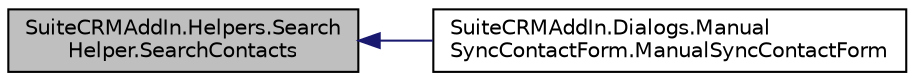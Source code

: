 digraph "SuiteCRMAddIn.Helpers.SearchHelper.SearchContacts"
{
  edge [fontname="Helvetica",fontsize="10",labelfontname="Helvetica",labelfontsize="10"];
  node [fontname="Helvetica",fontsize="10",shape=record];
  rankdir="LR";
  Node12 [label="SuiteCRMAddIn.Helpers.Search\lHelper.SearchContacts",height=0.2,width=0.4,color="black", fillcolor="grey75", style="filled", fontcolor="black"];
  Node12 -> Node13 [dir="back",color="midnightblue",fontsize="10",style="solid",fontname="Helvetica"];
  Node13 [label="SuiteCRMAddIn.Dialogs.Manual\lSyncContactForm.ManualSyncContactForm",height=0.2,width=0.4,color="black", fillcolor="white", style="filled",URL="$class_suite_c_r_m_add_in_1_1_dialogs_1_1_manual_sync_contact_form.html#a76691427c37963569813b2e5710e5b9c"];
}
